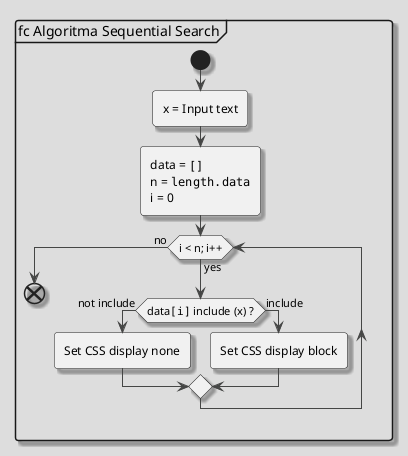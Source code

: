 @startuml
!theme toy
skinparam shadowing true
mainframe fc Algoritma Sequential Search

start
  :x = Input text;
  :data = ""[]""
  n = ""length.data""
  i = 0;

while (i < n; i++) is (yes)

  if (data""[i]"" include (x) ?) is (not include) then
    :Set CSS display none;
  else (include)
    :Set CSS display block;
  endif
endwhile (no)
end
@enduml
